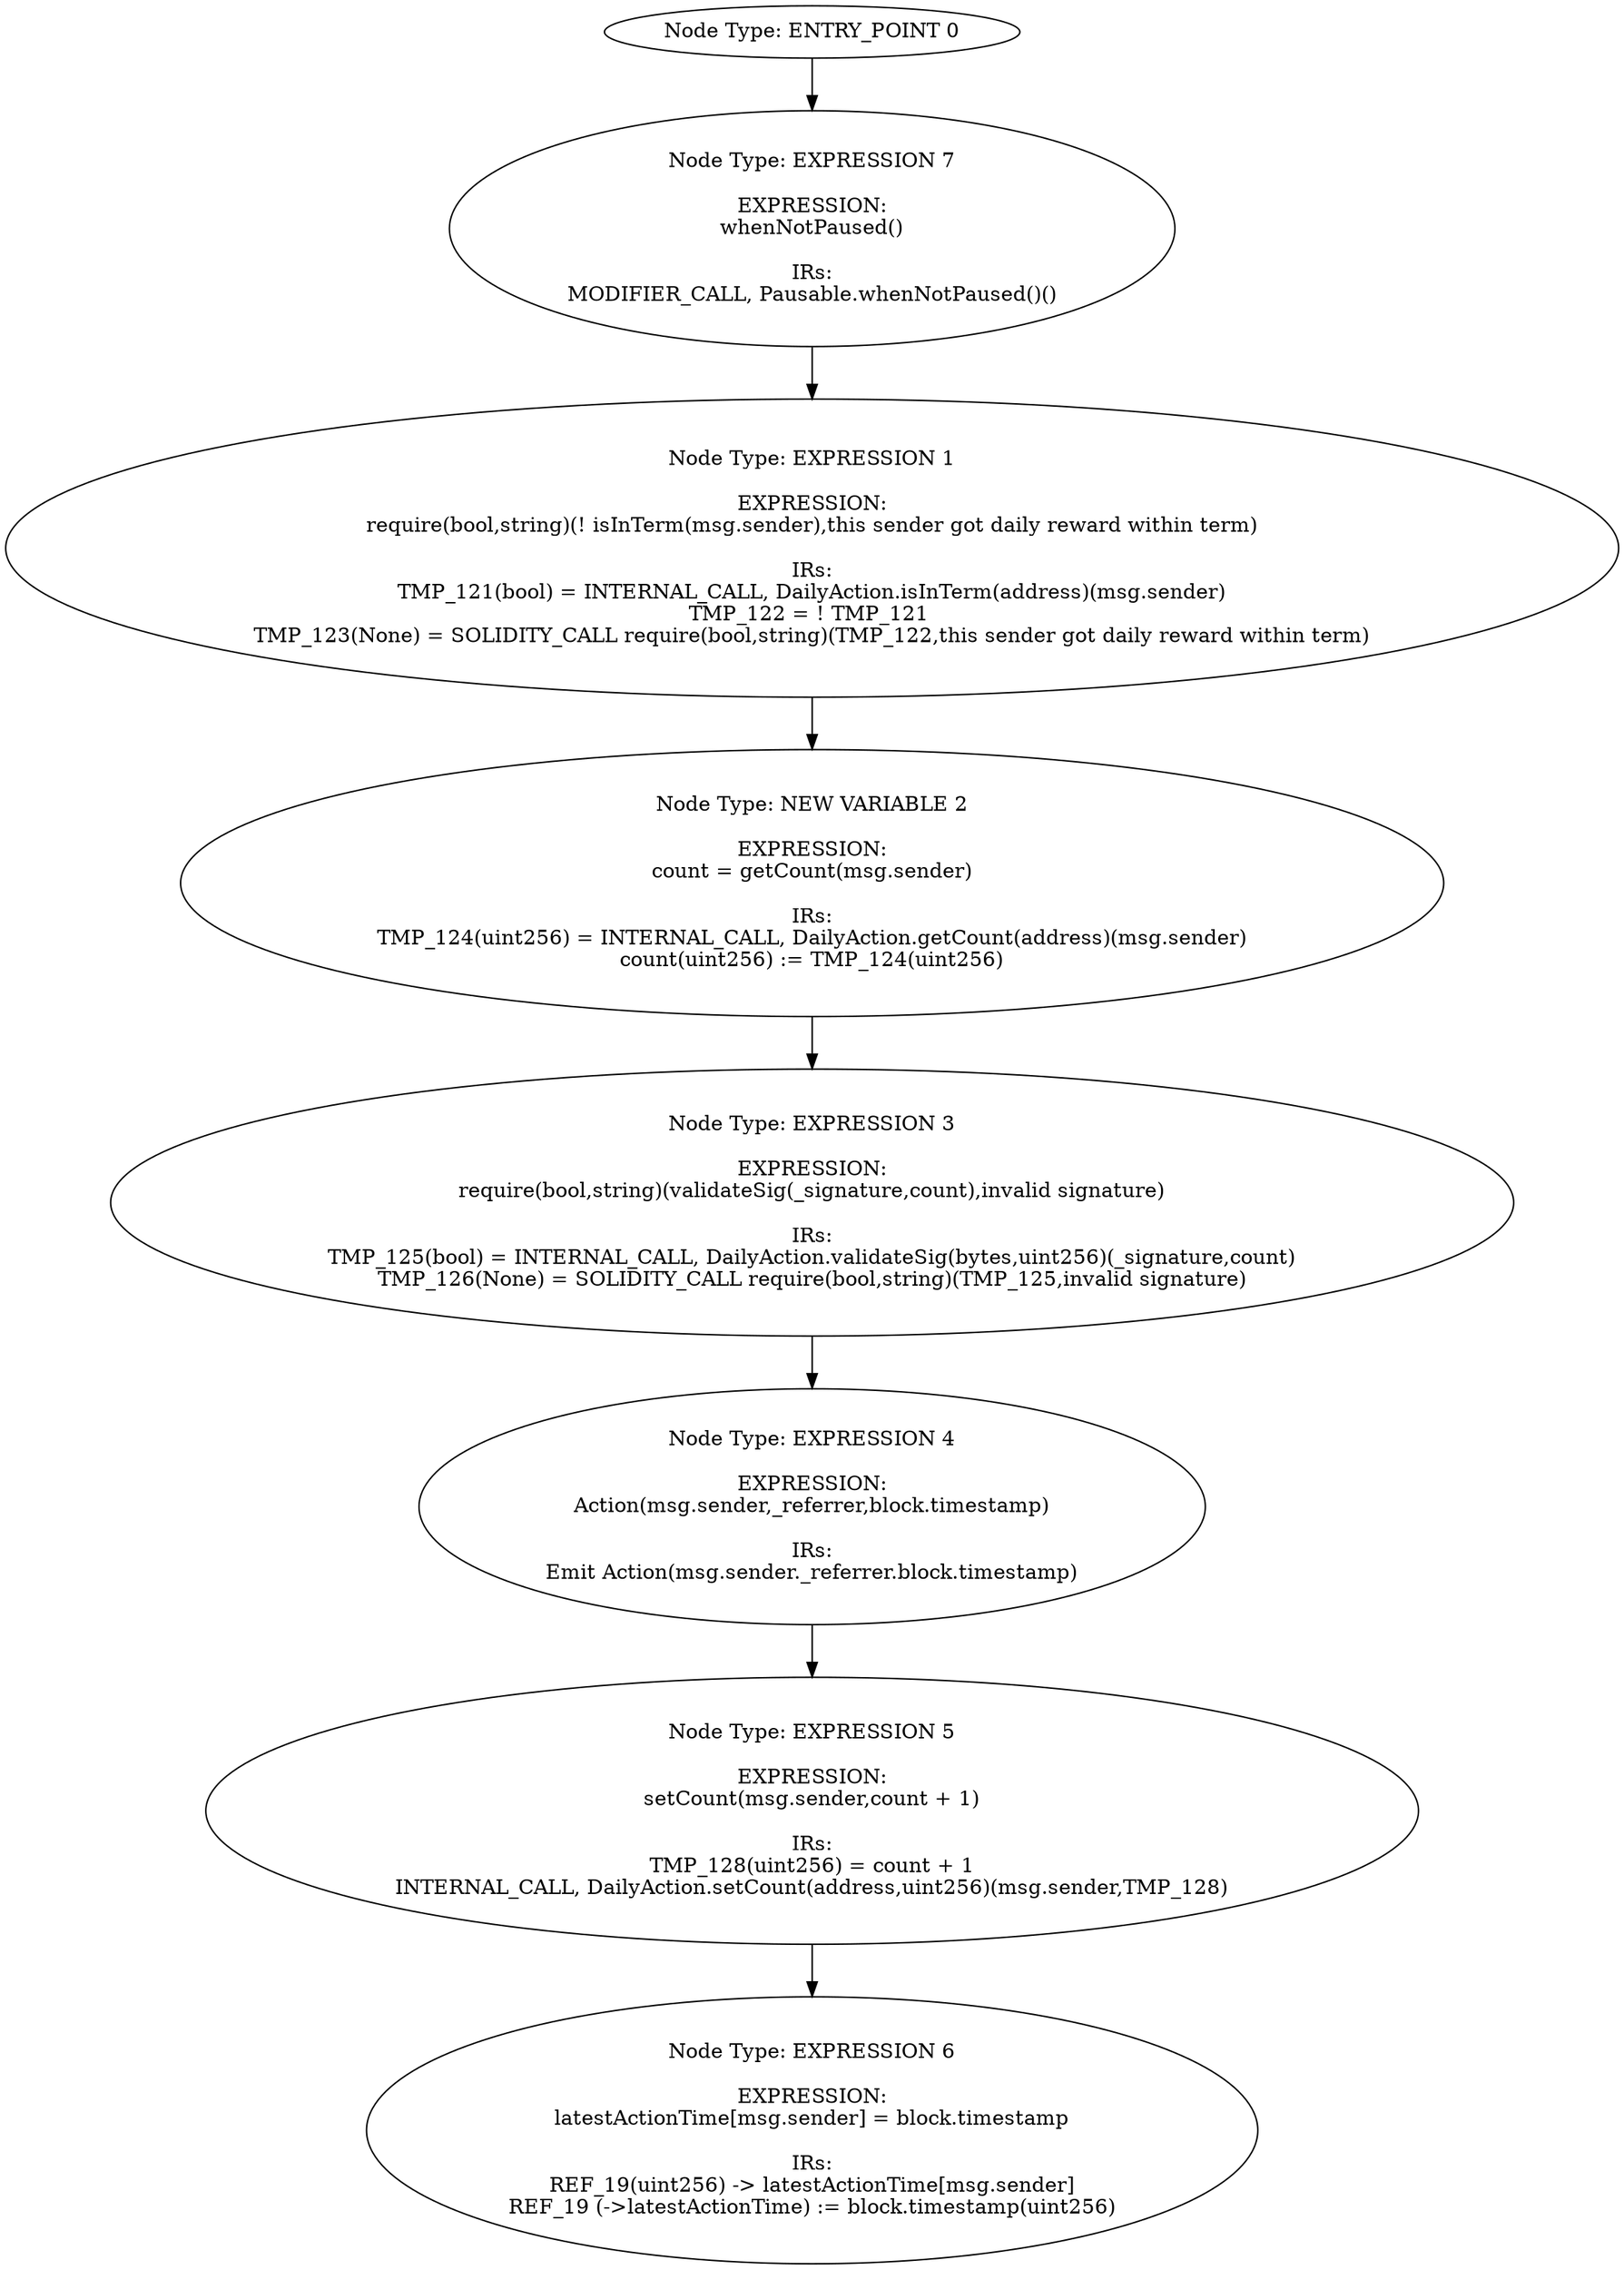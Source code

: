 digraph{
0[label="Node Type: ENTRY_POINT 0
"];
0->7;
1[label="Node Type: EXPRESSION 1

EXPRESSION:
require(bool,string)(! isInTerm(msg.sender),this sender got daily reward within term)

IRs:
TMP_121(bool) = INTERNAL_CALL, DailyAction.isInTerm(address)(msg.sender)
TMP_122 = ! TMP_121 
TMP_123(None) = SOLIDITY_CALL require(bool,string)(TMP_122,this sender got daily reward within term)"];
1->2;
2[label="Node Type: NEW VARIABLE 2

EXPRESSION:
count = getCount(msg.sender)

IRs:
TMP_124(uint256) = INTERNAL_CALL, DailyAction.getCount(address)(msg.sender)
count(uint256) := TMP_124(uint256)"];
2->3;
3[label="Node Type: EXPRESSION 3

EXPRESSION:
require(bool,string)(validateSig(_signature,count),invalid signature)

IRs:
TMP_125(bool) = INTERNAL_CALL, DailyAction.validateSig(bytes,uint256)(_signature,count)
TMP_126(None) = SOLIDITY_CALL require(bool,string)(TMP_125,invalid signature)"];
3->4;
4[label="Node Type: EXPRESSION 4

EXPRESSION:
Action(msg.sender,_referrer,block.timestamp)

IRs:
Emit Action(msg.sender._referrer.block.timestamp)"];
4->5;
5[label="Node Type: EXPRESSION 5

EXPRESSION:
setCount(msg.sender,count + 1)

IRs:
TMP_128(uint256) = count + 1
INTERNAL_CALL, DailyAction.setCount(address,uint256)(msg.sender,TMP_128)"];
5->6;
6[label="Node Type: EXPRESSION 6

EXPRESSION:
latestActionTime[msg.sender] = block.timestamp

IRs:
REF_19(uint256) -> latestActionTime[msg.sender]
REF_19 (->latestActionTime) := block.timestamp(uint256)"];
7[label="Node Type: EXPRESSION 7

EXPRESSION:
whenNotPaused()

IRs:
MODIFIER_CALL, Pausable.whenNotPaused()()"];
7->1;
}
